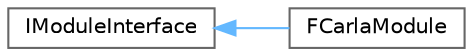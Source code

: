 digraph "类继承关系图"
{
 // INTERACTIVE_SVG=YES
 // LATEX_PDF_SIZE
  bgcolor="transparent";
  edge [fontname=Helvetica,fontsize=10,labelfontname=Helvetica,labelfontsize=10];
  node [fontname=Helvetica,fontsize=10,shape=box,height=0.2,width=0.4];
  rankdir="LR";
  Node0 [id="Node000000",label="IModuleInterface",height=0.2,width=0.4,color="grey40", fillcolor="white", style="filled",URL="$d6/d6e/classIModuleInterface.html",tooltip=" "];
  Node0 -> Node1 [id="edge190_Node000000_Node000001",dir="back",color="steelblue1",style="solid",tooltip=" "];
  Node1 [id="Node000001",label="FCarlaModule",height=0.2,width=0.4,color="grey40", fillcolor="white", style="filled",URL="$d5/da1/classFCarlaModule.html",tooltip=" "];
}
